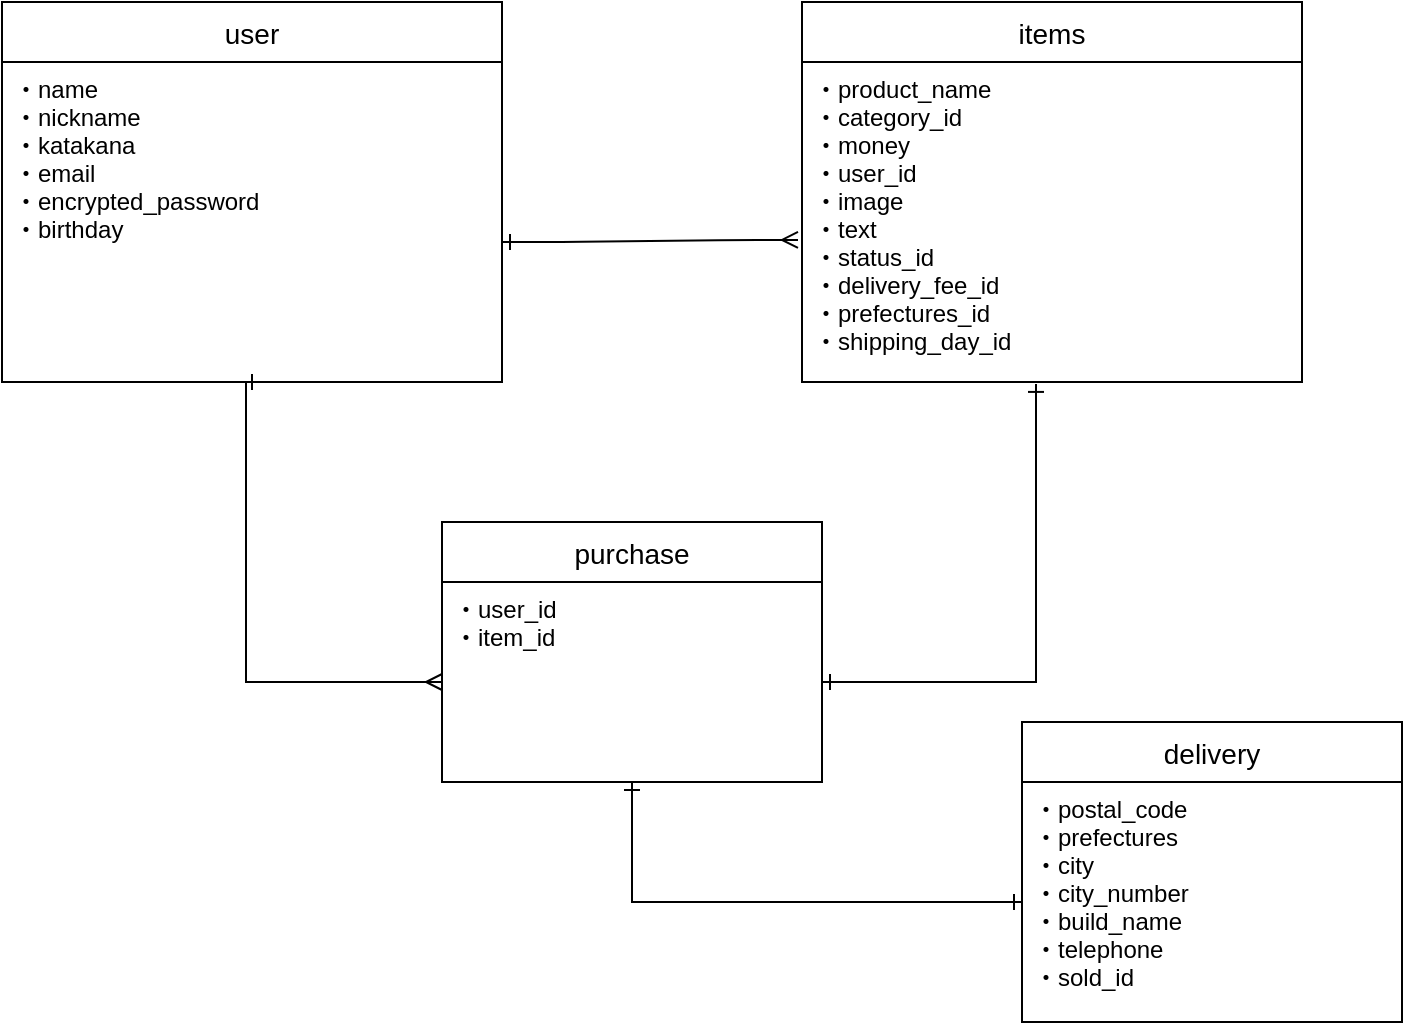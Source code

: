 <mxfile>
    <diagram id="c-lN8QqclEKaxcS4qyHi" name="ページ1">
        <mxGraphModel dx="898" dy="574" grid="1" gridSize="10" guides="1" tooltips="1" connect="1" arrows="1" fold="1" page="1" pageScale="1" pageWidth="827" pageHeight="1169" math="0" shadow="0">
            <root>
                <mxCell id="0"/>
                <mxCell id="1" parent="0"/>
                <mxCell id="36" value="user" style="swimlane;fontStyle=0;childLayout=stackLayout;horizontal=1;startSize=30;horizontalStack=0;resizeParent=1;resizeParentMax=0;resizeLast=0;collapsible=1;marginBottom=0;align=center;fontSize=14;" parent="1" vertex="1">
                    <mxGeometry x="80" y="90" width="250" height="190" as="geometry"/>
                </mxCell>
                <mxCell id="37" value="・name&#10;・nickname&#10;・katakana&#10;・email&#10;・encrypted_password&#10;・birthday" style="text;strokeColor=none;fillColor=none;spacingLeft=4;spacingRight=4;overflow=hidden;rotatable=0;points=[[0,0.5],[1,0.5]];portConstraint=eastwest;fontSize=12;" parent="36" vertex="1">
                    <mxGeometry y="30" width="250" height="160" as="geometry"/>
                </mxCell>
                <mxCell id="67" value="items" style="swimlane;fontStyle=0;childLayout=stackLayout;horizontal=1;startSize=30;horizontalStack=0;resizeParent=1;resizeParentMax=0;resizeLast=0;collapsible=1;marginBottom=0;align=center;fontSize=14;" parent="1" vertex="1">
                    <mxGeometry x="480" y="90" width="250" height="190" as="geometry"/>
                </mxCell>
                <mxCell id="68" value="・product_name&#10;・category_id&#10;・money&#10;・user_id&#10;・image&#10;・text&#10;・status_id&#10;・delivery_fee_id&#10;・prefectures_id&#10;・shipping_day_id&#10;" style="text;strokeColor=none;fillColor=none;spacingLeft=4;spacingRight=4;overflow=hidden;rotatable=0;points=[[0,0.5],[1,0.5]];portConstraint=eastwest;fontSize=12;" parent="67" vertex="1">
                    <mxGeometry y="30" width="250" height="160" as="geometry"/>
                </mxCell>
                <mxCell id="81" value="" style="edgeStyle=entityRelationEdgeStyle;fontSize=12;html=1;endArrow=ERmany;startArrow=ERone;startFill=0;endFill=0;entryX=-0.008;entryY=0.556;entryDx=0;entryDy=0;entryPerimeter=0;" parent="1" target="68" edge="1">
                    <mxGeometry width="100" height="100" relative="1" as="geometry">
                        <mxPoint x="330" y="210" as="sourcePoint"/>
                        <mxPoint x="350" y="90" as="targetPoint"/>
                    </mxGeometry>
                </mxCell>
                <mxCell id="82" value="purchase" style="swimlane;fontStyle=0;childLayout=stackLayout;horizontal=1;startSize=30;horizontalStack=0;resizeParent=1;resizeParentMax=0;resizeLast=0;collapsible=1;marginBottom=0;align=center;fontSize=14;" parent="1" vertex="1">
                    <mxGeometry x="300" y="350" width="190" height="130" as="geometry"/>
                </mxCell>
                <mxCell id="83" value="・user_id&#10;・item_id" style="text;strokeColor=none;fillColor=none;spacingLeft=4;spacingRight=4;overflow=hidden;rotatable=0;points=[[0,0.5],[1,0.5]];portConstraint=eastwest;fontSize=12;" parent="82" vertex="1">
                    <mxGeometry y="30" width="190" height="100" as="geometry"/>
                </mxCell>
                <mxCell id="84" value="delivery" style="swimlane;fontStyle=0;childLayout=stackLayout;horizontal=1;startSize=30;horizontalStack=0;resizeParent=1;resizeParentMax=0;resizeLast=0;collapsible=1;marginBottom=0;align=center;fontSize=14;" parent="1" vertex="1">
                    <mxGeometry x="590" y="450" width="190" height="150" as="geometry"/>
                </mxCell>
                <mxCell id="85" value="・postal_code&#10;・prefectures&#10;・city&#10;・city_number&#10;・build_name&#10;・telephone&#10;・sold_id" style="text;strokeColor=none;fillColor=none;spacingLeft=4;spacingRight=4;overflow=hidden;rotatable=0;points=[[0,0.5],[1,0.5]];portConstraint=eastwest;fontSize=12;" parent="84" vertex="1">
                    <mxGeometry y="30" width="190" height="120" as="geometry"/>
                </mxCell>
                <mxCell id="86" style="edgeStyle=orthogonalEdgeStyle;rounded=0;orthogonalLoop=1;jettySize=auto;html=1;startArrow=ERone;startFill=0;endArrow=ERone;endFill=0;entryX=0;entryY=0.5;entryDx=0;entryDy=0;" parent="1" edge="1" target="85">
                    <mxGeometry relative="1" as="geometry">
                        <mxPoint x="395" y="480" as="sourcePoint"/>
                        <mxPoint x="394.5" y="570" as="targetPoint"/>
                        <Array as="points">
                            <mxPoint x="395" y="490"/>
                            <mxPoint x="395" y="540"/>
                        </Array>
                    </mxGeometry>
                </mxCell>
                <mxCell id="96" style="edgeStyle=orthogonalEdgeStyle;rounded=0;orthogonalLoop=1;jettySize=auto;html=1;exitX=1;exitY=0.5;exitDx=0;exitDy=0;startArrow=ERone;startFill=0;endArrow=ERone;endFill=0;entryX=0.468;entryY=1.006;entryDx=0;entryDy=0;entryPerimeter=0;" parent="1" source="83" target="68" edge="1">
                    <mxGeometry relative="1" as="geometry">
                        <mxPoint x="600" y="430" as="targetPoint"/>
                    </mxGeometry>
                </mxCell>
                <mxCell id="97" style="edgeStyle=orthogonalEdgeStyle;rounded=0;orthogonalLoop=1;jettySize=auto;html=1;exitX=0;exitY=0.5;exitDx=0;exitDy=0;startArrow=ERmany;startFill=0;endArrow=ERone;endFill=0;entryX=0.484;entryY=1;entryDx=0;entryDy=0;entryPerimeter=0;" parent="1" source="83" target="37" edge="1">
                    <mxGeometry relative="1" as="geometry">
                        <mxPoint x="200" y="415" as="targetPoint"/>
                        <Array as="points">
                            <mxPoint x="202" y="430"/>
                        </Array>
                    </mxGeometry>
                </mxCell>
            </root>
        </mxGraphModel>
    </diagram>
</mxfile>